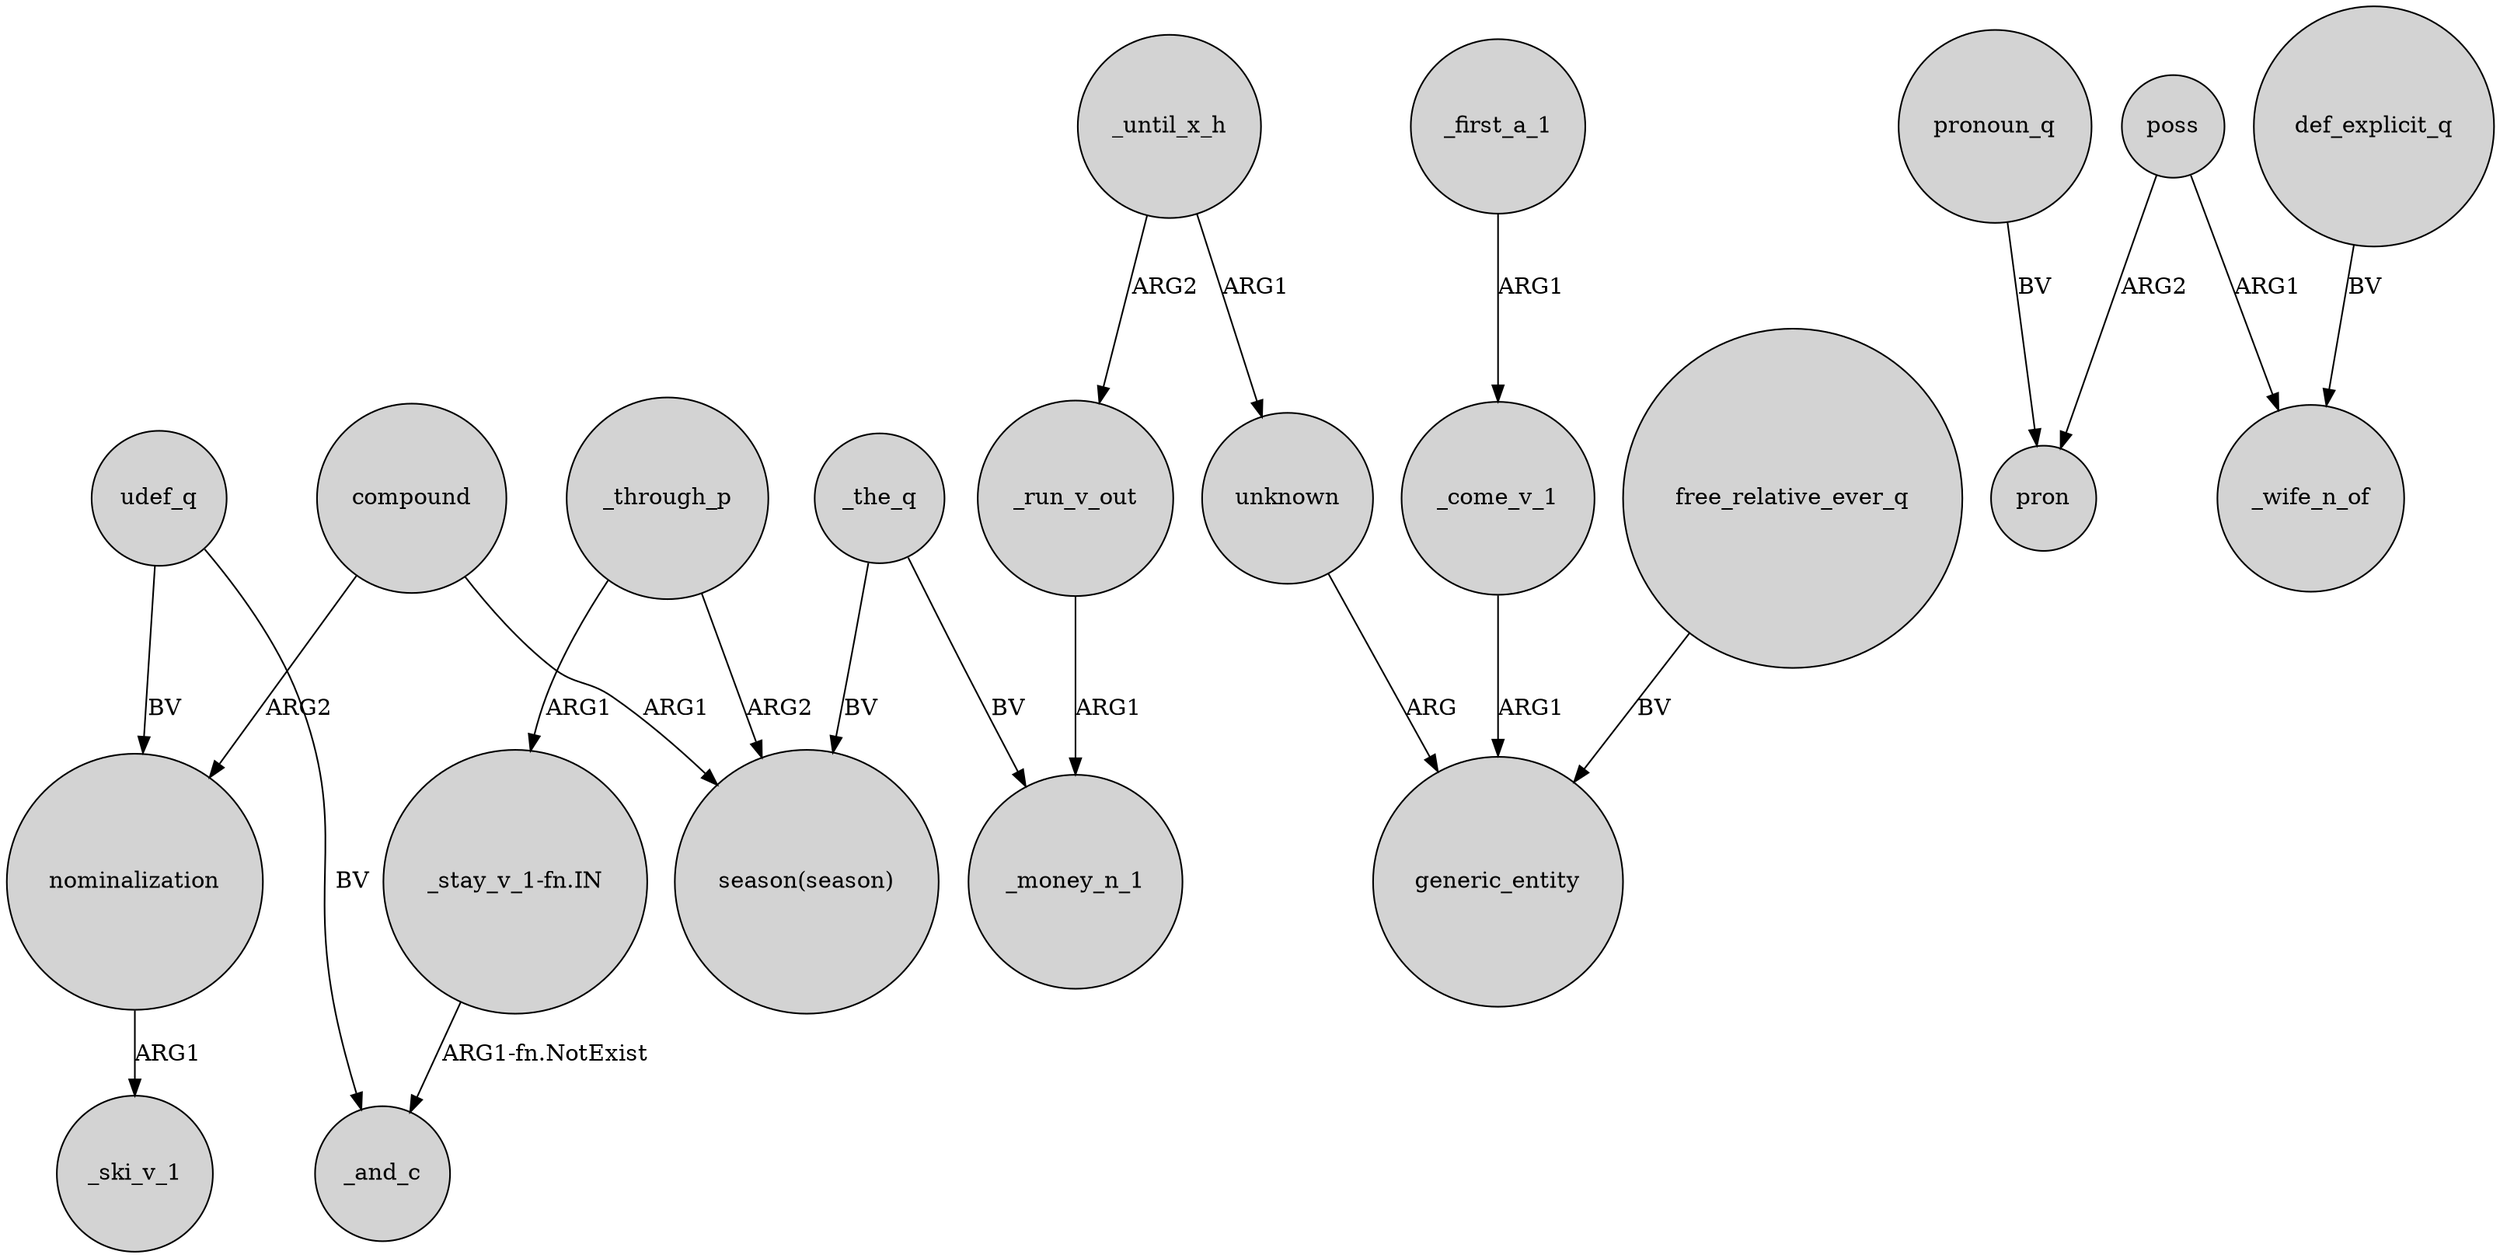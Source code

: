 digraph {
	node [shape=circle style=filled]
	_the_q -> "season(season)" [label=BV]
	poss -> pron [label=ARG2]
	_the_q -> _money_n_1 [label=BV]
	_run_v_out -> _money_n_1 [label=ARG1]
	def_explicit_q -> _wife_n_of [label=BV]
	_come_v_1 -> generic_entity [label=ARG1]
	poss -> _wife_n_of [label=ARG1]
	compound -> nominalization [label=ARG2]
	_until_x_h -> unknown [label=ARG1]
	_until_x_h -> _run_v_out [label=ARG2]
	_through_p -> "season(season)" [label=ARG2]
	nominalization -> _ski_v_1 [label=ARG1]
	pronoun_q -> pron [label=BV]
	free_relative_ever_q -> generic_entity [label=BV]
	"_stay_v_1-fn.IN" -> _and_c [label="ARG1-fn.NotExist"]
	udef_q -> nominalization [label=BV]
	_through_p -> "_stay_v_1-fn.IN" [label=ARG1]
	_first_a_1 -> _come_v_1 [label=ARG1]
	udef_q -> _and_c [label=BV]
	unknown -> generic_entity [label=ARG]
	compound -> "season(season)" [label=ARG1]
}
